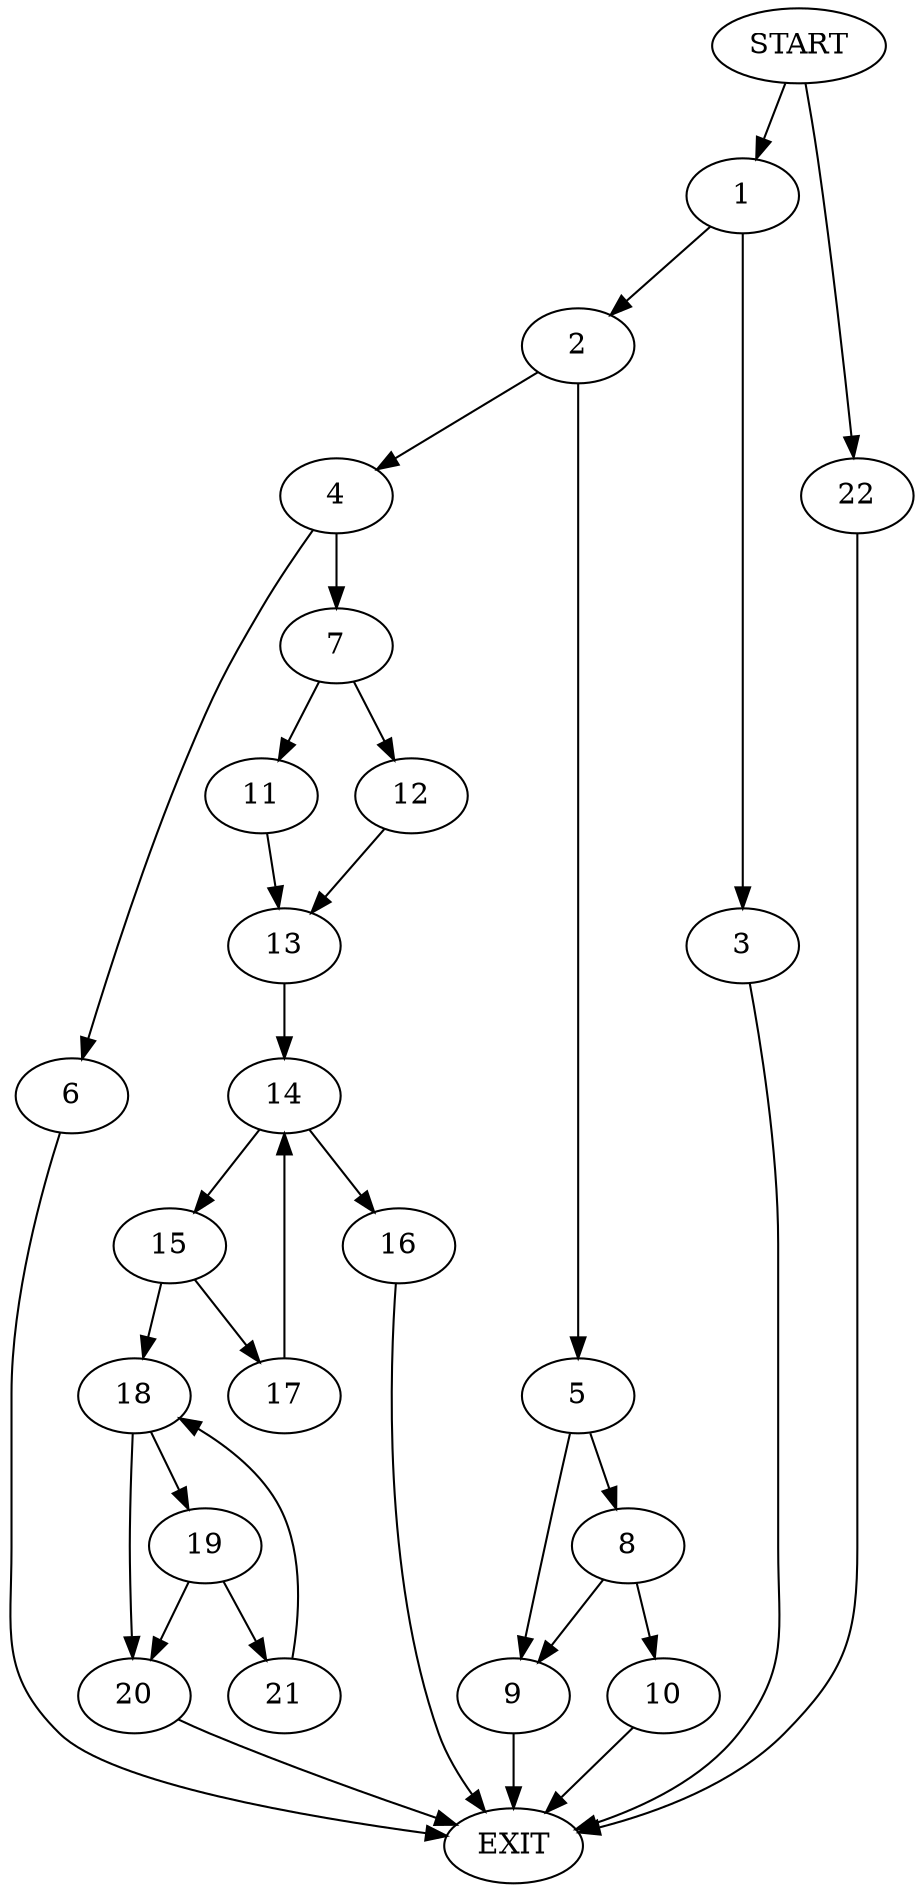 digraph {
0 [label="START"]
23 [label="EXIT"]
0 -> 1
1 -> 2
1 -> 3
3 -> 23
2 -> 4
2 -> 5
4 -> 6
4 -> 7
5 -> 8
5 -> 9
8 -> 10
8 -> 9
9 -> 23
10 -> 23
6 -> 23
7 -> 11
7 -> 12
11 -> 13
12 -> 13
13 -> 14
14 -> 15
14 -> 16
15 -> 17
15 -> 18
16 -> 23
17 -> 14
18 -> 19
18 -> 20
19 -> 21
19 -> 20
20 -> 23
21 -> 18
0 -> 22
22 -> 23
}
